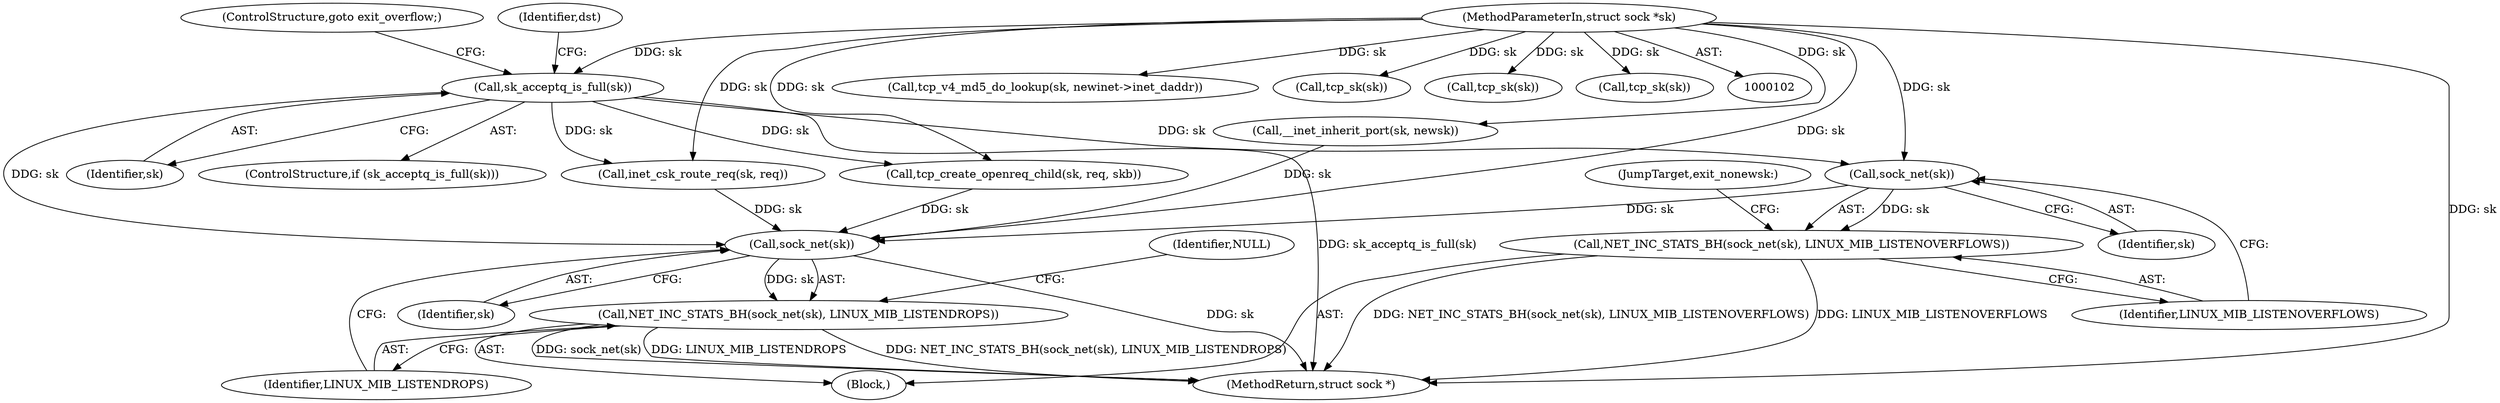 digraph "0_linux_f6d8bd051c391c1c0458a30b2a7abcd939329259_31@pointer" {
"1000333" [label="(Call,sock_net(sk))"];
"1000114" [label="(Call,sk_acceptq_is_full(sk))"];
"1000103" [label="(MethodParameterIn,struct sock *sk)"];
"1000332" [label="(Call,NET_INC_STATS_BH(sock_net(sk), LINUX_MIB_LISTENOVERFLOWS))"];
"1000341" [label="(Call,sock_net(sk))"];
"1000340" [label="(Call,NET_INC_STATS_BH(sock_net(sk), LINUX_MIB_LISTENDROPS))"];
"1000116" [label="(ControlStructure,goto exit_overflow;)"];
"1000343" [label="(Identifier,LINUX_MIB_LISTENDROPS)"];
"1000279" [label="(Call,tcp_v4_md5_do_lookup(sk, newinet->inet_daddr))"];
"1000332" [label="(Call,NET_INC_STATS_BH(sock_net(sk), LINUX_MIB_LISTENOVERFLOWS))"];
"1000340" [label="(Call,NET_INC_STATS_BH(sock_net(sk), LINUX_MIB_LISTENDROPS))"];
"1000114" [label="(Call,sk_acceptq_is_full(sk))"];
"1000251" [label="(Call,tcp_sk(sk))"];
"1000333" [label="(Call,sock_net(sk))"];
"1000120" [label="(Identifier,dst)"];
"1000115" [label="(Identifier,sk)"];
"1000124" [label="(Call,inet_csk_route_req(sk, req))"];
"1000113" [label="(ControlStructure,if (sk_acceptq_is_full(sk)))"];
"1000258" [label="(Call,tcp_sk(sk))"];
"1000346" [label="(MethodReturn,struct sock *)"];
"1000342" [label="(Identifier,sk)"];
"1000131" [label="(Call,tcp_create_openreq_child(sk, req, skb))"];
"1000318" [label="(Call,__inet_inherit_port(sk, newsk))"];
"1000345" [label="(Identifier,NULL)"];
"1000335" [label="(Identifier,LINUX_MIB_LISTENOVERFLOWS)"];
"1000334" [label="(Identifier,sk)"];
"1000336" [label="(JumpTarget,exit_nonewsk:)"];
"1000107" [label="(Block,)"];
"1000341" [label="(Call,sock_net(sk))"];
"1000271" [label="(Call,tcp_sk(sk))"];
"1000103" [label="(MethodParameterIn,struct sock *sk)"];
"1000333" -> "1000332"  [label="AST: "];
"1000333" -> "1000334"  [label="CFG: "];
"1000334" -> "1000333"  [label="AST: "];
"1000335" -> "1000333"  [label="CFG: "];
"1000333" -> "1000332"  [label="DDG: sk"];
"1000114" -> "1000333"  [label="DDG: sk"];
"1000103" -> "1000333"  [label="DDG: sk"];
"1000333" -> "1000341"  [label="DDG: sk"];
"1000114" -> "1000113"  [label="AST: "];
"1000114" -> "1000115"  [label="CFG: "];
"1000115" -> "1000114"  [label="AST: "];
"1000116" -> "1000114"  [label="CFG: "];
"1000120" -> "1000114"  [label="CFG: "];
"1000114" -> "1000346"  [label="DDG: sk_acceptq_is_full(sk)"];
"1000103" -> "1000114"  [label="DDG: sk"];
"1000114" -> "1000124"  [label="DDG: sk"];
"1000114" -> "1000131"  [label="DDG: sk"];
"1000114" -> "1000341"  [label="DDG: sk"];
"1000103" -> "1000102"  [label="AST: "];
"1000103" -> "1000346"  [label="DDG: sk"];
"1000103" -> "1000124"  [label="DDG: sk"];
"1000103" -> "1000131"  [label="DDG: sk"];
"1000103" -> "1000251"  [label="DDG: sk"];
"1000103" -> "1000258"  [label="DDG: sk"];
"1000103" -> "1000271"  [label="DDG: sk"];
"1000103" -> "1000279"  [label="DDG: sk"];
"1000103" -> "1000318"  [label="DDG: sk"];
"1000103" -> "1000341"  [label="DDG: sk"];
"1000332" -> "1000107"  [label="AST: "];
"1000332" -> "1000335"  [label="CFG: "];
"1000335" -> "1000332"  [label="AST: "];
"1000336" -> "1000332"  [label="CFG: "];
"1000332" -> "1000346"  [label="DDG: NET_INC_STATS_BH(sock_net(sk), LINUX_MIB_LISTENOVERFLOWS)"];
"1000332" -> "1000346"  [label="DDG: LINUX_MIB_LISTENOVERFLOWS"];
"1000341" -> "1000340"  [label="AST: "];
"1000341" -> "1000342"  [label="CFG: "];
"1000342" -> "1000341"  [label="AST: "];
"1000343" -> "1000341"  [label="CFG: "];
"1000341" -> "1000346"  [label="DDG: sk"];
"1000341" -> "1000340"  [label="DDG: sk"];
"1000124" -> "1000341"  [label="DDG: sk"];
"1000318" -> "1000341"  [label="DDG: sk"];
"1000131" -> "1000341"  [label="DDG: sk"];
"1000340" -> "1000107"  [label="AST: "];
"1000340" -> "1000343"  [label="CFG: "];
"1000343" -> "1000340"  [label="AST: "];
"1000345" -> "1000340"  [label="CFG: "];
"1000340" -> "1000346"  [label="DDG: LINUX_MIB_LISTENDROPS"];
"1000340" -> "1000346"  [label="DDG: NET_INC_STATS_BH(sock_net(sk), LINUX_MIB_LISTENDROPS)"];
"1000340" -> "1000346"  [label="DDG: sock_net(sk)"];
}
